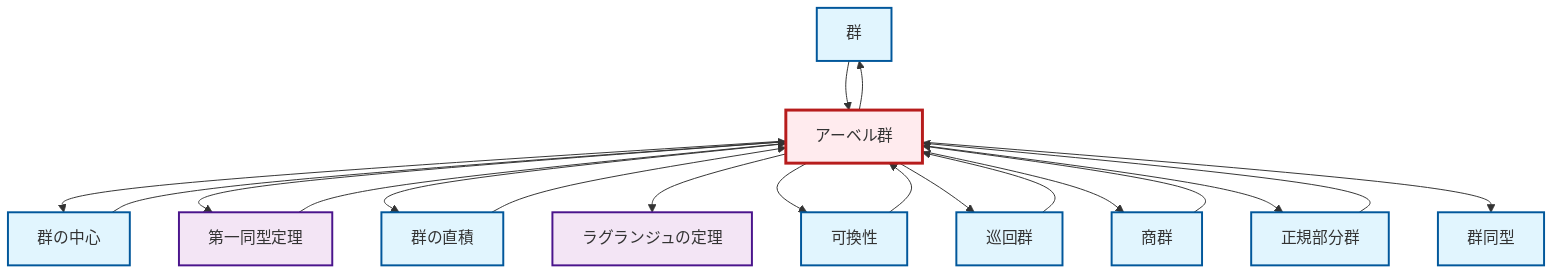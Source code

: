 graph TD
    classDef definition fill:#e1f5fe,stroke:#01579b,stroke-width:2px
    classDef theorem fill:#f3e5f5,stroke:#4a148c,stroke-width:2px
    classDef axiom fill:#fff3e0,stroke:#e65100,stroke-width:2px
    classDef example fill:#e8f5e9,stroke:#1b5e20,stroke-width:2px
    classDef current fill:#ffebee,stroke:#b71c1c,stroke-width:3px
    def-isomorphism["群同型"]:::definition
    def-group["群"]:::definition
    def-center-of-group["群の中心"]:::definition
    def-abelian-group["アーベル群"]:::definition
    def-direct-product["群の直積"]:::definition
    thm-first-isomorphism["第一同型定理"]:::theorem
    def-cyclic-group["巡回群"]:::definition
    def-commutativity["可換性"]:::definition
    def-quotient-group["商群"]:::definition
    thm-lagrange["ラグランジュの定理"]:::theorem
    def-normal-subgroup["正規部分群"]:::definition
    def-abelian-group --> def-center-of-group
    def-abelian-group --> def-group
    def-group --> def-abelian-group
    def-abelian-group --> thm-first-isomorphism
    def-normal-subgroup --> def-abelian-group
    thm-first-isomorphism --> def-abelian-group
    def-quotient-group --> def-abelian-group
    def-abelian-group --> def-direct-product
    def-abelian-group --> thm-lagrange
    def-commutativity --> def-abelian-group
    def-abelian-group --> def-commutativity
    def-center-of-group --> def-abelian-group
    def-abelian-group --> def-cyclic-group
    def-abelian-group --> def-quotient-group
    def-abelian-group --> def-normal-subgroup
    def-cyclic-group --> def-abelian-group
    def-abelian-group --> def-isomorphism
    def-direct-product --> def-abelian-group
    class def-abelian-group current